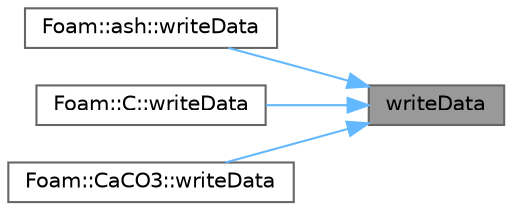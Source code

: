 digraph "writeData"
{
 // LATEX_PDF_SIZE
  bgcolor="transparent";
  edge [fontname=Helvetica,fontsize=10,labelfontname=Helvetica,labelfontsize=10];
  node [fontname=Helvetica,fontsize=10,shape=box,height=0.2,width=0.4];
  rankdir="RL";
  Node1 [id="Node000001",label="writeData",height=0.2,width=0.4,color="gray40", fillcolor="grey60", style="filled", fontcolor="black",tooltip=" "];
  Node1 -> Node2 [id="edge1_Node000001_Node000002",dir="back",color="steelblue1",style="solid",tooltip=" "];
  Node2 [id="Node000002",label="Foam::ash::writeData",height=0.2,width=0.4,color="grey40", fillcolor="white", style="filled",URL="$classFoam_1_1ash.html#a4a9a5e81ef203c89a365d47f0acc39b9",tooltip=" "];
  Node1 -> Node3 [id="edge2_Node000001_Node000003",dir="back",color="steelblue1",style="solid",tooltip=" "];
  Node3 [id="Node000003",label="Foam::C::writeData",height=0.2,width=0.4,color="grey40", fillcolor="white", style="filled",URL="$classFoam_1_1C.html#a4a9a5e81ef203c89a365d47f0acc39b9",tooltip=" "];
  Node1 -> Node4 [id="edge3_Node000001_Node000004",dir="back",color="steelblue1",style="solid",tooltip=" "];
  Node4 [id="Node000004",label="Foam::CaCO3::writeData",height=0.2,width=0.4,color="grey40", fillcolor="white", style="filled",URL="$classFoam_1_1CaCO3.html#a4a9a5e81ef203c89a365d47f0acc39b9",tooltip=" "];
}

